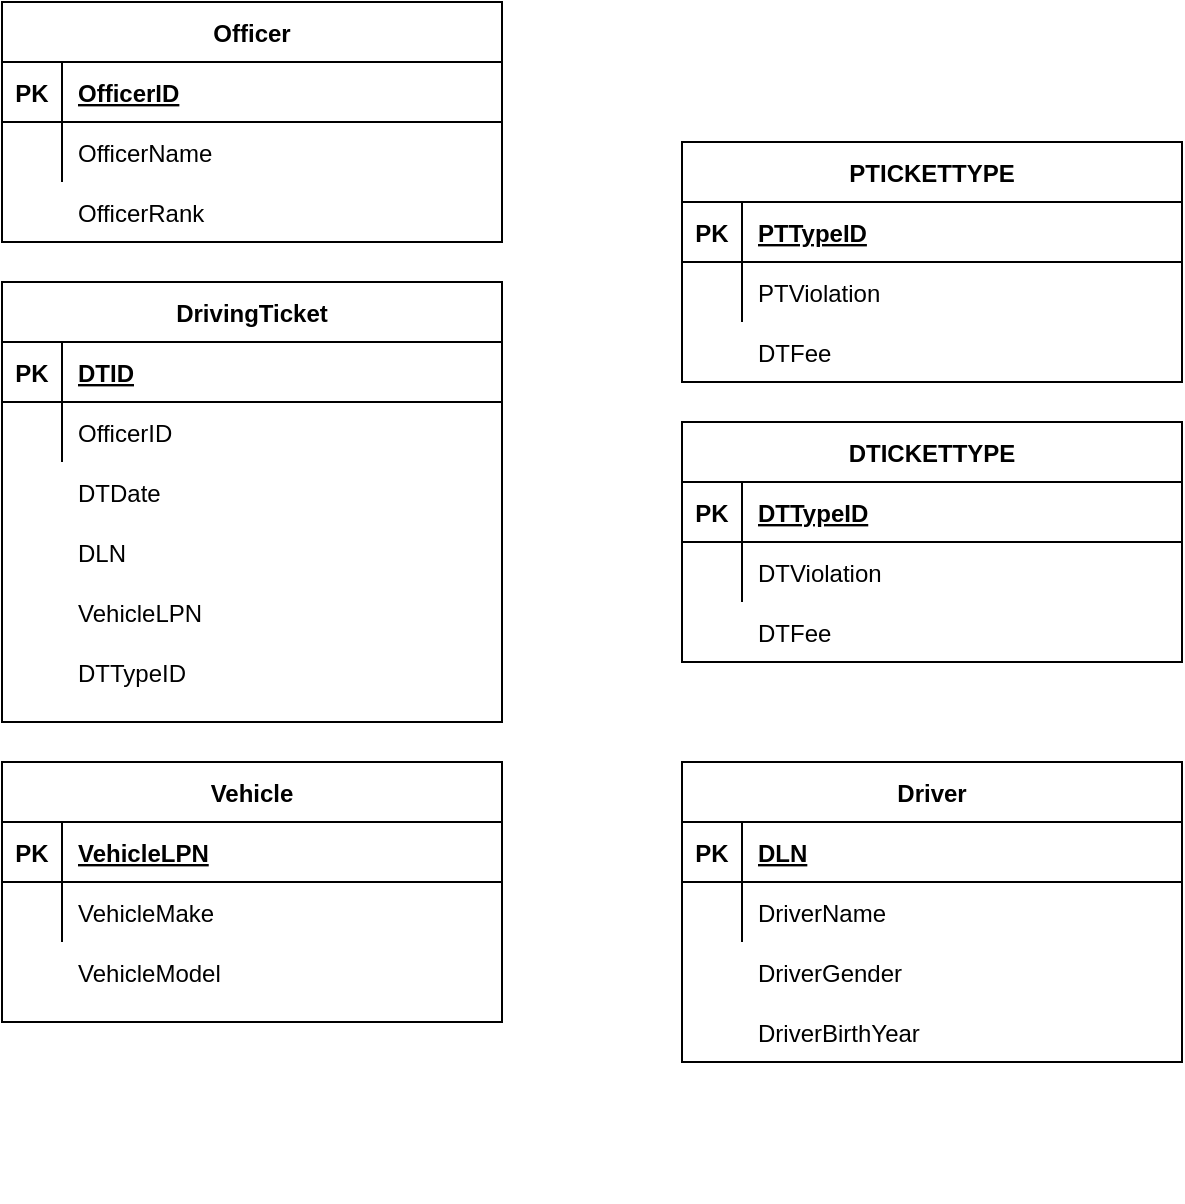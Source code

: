 <mxfile version="14.4.3" type="github">
  <diagram id="R2lEEEUBdFMjLlhIrx00" name="Page-1">
    <mxGraphModel dx="734" dy="633" grid="1" gridSize="10" guides="1" tooltips="1" connect="1" arrows="1" fold="1" page="1" pageScale="1" pageWidth="850" pageHeight="1100" math="0" shadow="0" extFonts="Permanent Marker^https://fonts.googleapis.com/css?family=Permanent+Marker">
      <root>
        <mxCell id="0" />
        <mxCell id="1" parent="0" />
        <mxCell id="C-vyLk0tnHw3VtMMgP7b-23" value="Officer" style="shape=table;startSize=30;container=1;collapsible=1;childLayout=tableLayout;fixedRows=1;rowLines=0;fontStyle=1;align=center;resizeLast=1;" parent="1" vertex="1">
          <mxGeometry x="120" y="120" width="250" height="120" as="geometry" />
        </mxCell>
        <mxCell id="C-vyLk0tnHw3VtMMgP7b-24" value="" style="shape=partialRectangle;collapsible=0;dropTarget=0;pointerEvents=0;fillColor=none;points=[[0,0.5],[1,0.5]];portConstraint=eastwest;top=0;left=0;right=0;bottom=1;" parent="C-vyLk0tnHw3VtMMgP7b-23" vertex="1">
          <mxGeometry y="30" width="250" height="30" as="geometry" />
        </mxCell>
        <mxCell id="C-vyLk0tnHw3VtMMgP7b-25" value="PK" style="shape=partialRectangle;overflow=hidden;connectable=0;fillColor=none;top=0;left=0;bottom=0;right=0;fontStyle=1;" parent="C-vyLk0tnHw3VtMMgP7b-24" vertex="1">
          <mxGeometry width="30" height="30" as="geometry" />
        </mxCell>
        <mxCell id="C-vyLk0tnHw3VtMMgP7b-26" value="OfficerID" style="shape=partialRectangle;overflow=hidden;connectable=0;fillColor=none;top=0;left=0;bottom=0;right=0;align=left;spacingLeft=6;fontStyle=5;" parent="C-vyLk0tnHw3VtMMgP7b-24" vertex="1">
          <mxGeometry x="30" width="220" height="30" as="geometry" />
        </mxCell>
        <mxCell id="C-vyLk0tnHw3VtMMgP7b-27" value="" style="shape=partialRectangle;collapsible=0;dropTarget=0;pointerEvents=0;fillColor=none;points=[[0,0.5],[1,0.5]];portConstraint=eastwest;top=0;left=0;right=0;bottom=0;" parent="C-vyLk0tnHw3VtMMgP7b-23" vertex="1">
          <mxGeometry y="60" width="250" height="30" as="geometry" />
        </mxCell>
        <mxCell id="C-vyLk0tnHw3VtMMgP7b-28" value="" style="shape=partialRectangle;overflow=hidden;connectable=0;fillColor=none;top=0;left=0;bottom=0;right=0;" parent="C-vyLk0tnHw3VtMMgP7b-27" vertex="1">
          <mxGeometry width="30" height="30" as="geometry" />
        </mxCell>
        <mxCell id="C-vyLk0tnHw3VtMMgP7b-29" value="OfficerName" style="shape=partialRectangle;overflow=hidden;connectable=0;fillColor=none;top=0;left=0;bottom=0;right=0;align=left;spacingLeft=6;" parent="C-vyLk0tnHw3VtMMgP7b-27" vertex="1">
          <mxGeometry x="30" width="220" height="30" as="geometry" />
        </mxCell>
        <mxCell id="yQ0ArUBr8yz2XgGoQdBu-1" value="OfficerRank" style="shape=partialRectangle;overflow=hidden;connectable=0;fillColor=none;top=0;left=0;bottom=0;right=0;align=left;spacingLeft=6;" vertex="1" parent="1">
          <mxGeometry x="150" y="210" width="220" height="30" as="geometry" />
        </mxCell>
        <mxCell id="yQ0ArUBr8yz2XgGoQdBu-13" value="" style="group" vertex="1" connectable="0" parent="1">
          <mxGeometry x="120" y="260" width="250" height="220" as="geometry" />
        </mxCell>
        <mxCell id="yQ0ArUBr8yz2XgGoQdBu-2" value="DrivingTicket" style="shape=table;startSize=30;container=1;collapsible=1;childLayout=tableLayout;fixedRows=1;rowLines=0;fontStyle=1;align=center;resizeLast=1;" vertex="1" parent="yQ0ArUBr8yz2XgGoQdBu-13">
          <mxGeometry width="250" height="220" as="geometry" />
        </mxCell>
        <mxCell id="yQ0ArUBr8yz2XgGoQdBu-3" value="" style="shape=partialRectangle;collapsible=0;dropTarget=0;pointerEvents=0;fillColor=none;points=[[0,0.5],[1,0.5]];portConstraint=eastwest;top=0;left=0;right=0;bottom=1;" vertex="1" parent="yQ0ArUBr8yz2XgGoQdBu-2">
          <mxGeometry y="30" width="250" height="30" as="geometry" />
        </mxCell>
        <mxCell id="yQ0ArUBr8yz2XgGoQdBu-4" value="PK" style="shape=partialRectangle;overflow=hidden;connectable=0;fillColor=none;top=0;left=0;bottom=0;right=0;fontStyle=1;" vertex="1" parent="yQ0ArUBr8yz2XgGoQdBu-3">
          <mxGeometry width="30" height="30" as="geometry" />
        </mxCell>
        <mxCell id="yQ0ArUBr8yz2XgGoQdBu-5" value="DTID" style="shape=partialRectangle;overflow=hidden;connectable=0;fillColor=none;top=0;left=0;bottom=0;right=0;align=left;spacingLeft=6;fontStyle=5;" vertex="1" parent="yQ0ArUBr8yz2XgGoQdBu-3">
          <mxGeometry x="30" width="220" height="30" as="geometry" />
        </mxCell>
        <mxCell id="yQ0ArUBr8yz2XgGoQdBu-6" value="" style="shape=partialRectangle;collapsible=0;dropTarget=0;pointerEvents=0;fillColor=none;points=[[0,0.5],[1,0.5]];portConstraint=eastwest;top=0;left=0;right=0;bottom=0;" vertex="1" parent="yQ0ArUBr8yz2XgGoQdBu-2">
          <mxGeometry y="60" width="250" height="30" as="geometry" />
        </mxCell>
        <mxCell id="yQ0ArUBr8yz2XgGoQdBu-7" value="" style="shape=partialRectangle;overflow=hidden;connectable=0;fillColor=none;top=0;left=0;bottom=0;right=0;" vertex="1" parent="yQ0ArUBr8yz2XgGoQdBu-6">
          <mxGeometry width="30" height="30" as="geometry" />
        </mxCell>
        <mxCell id="yQ0ArUBr8yz2XgGoQdBu-8" value="OfficerID" style="shape=partialRectangle;overflow=hidden;connectable=0;fillColor=none;top=0;left=0;bottom=0;right=0;align=left;spacingLeft=6;" vertex="1" parent="yQ0ArUBr8yz2XgGoQdBu-6">
          <mxGeometry x="30" width="220" height="30" as="geometry" />
        </mxCell>
        <mxCell id="yQ0ArUBr8yz2XgGoQdBu-9" value="DTDate" style="shape=partialRectangle;overflow=hidden;connectable=0;fillColor=none;top=0;left=0;bottom=0;right=0;align=left;spacingLeft=6;" vertex="1" parent="yQ0ArUBr8yz2XgGoQdBu-13">
          <mxGeometry x="30" y="90" width="220" height="30" as="geometry" />
        </mxCell>
        <mxCell id="yQ0ArUBr8yz2XgGoQdBu-10" value="DLN" style="shape=partialRectangle;overflow=hidden;connectable=0;fillColor=none;top=0;left=0;bottom=0;right=0;align=left;spacingLeft=6;" vertex="1" parent="yQ0ArUBr8yz2XgGoQdBu-13">
          <mxGeometry x="30" y="120" width="220" height="30" as="geometry" />
        </mxCell>
        <mxCell id="yQ0ArUBr8yz2XgGoQdBu-11" value="VehicleLPN" style="shape=partialRectangle;overflow=hidden;connectable=0;fillColor=none;top=0;left=0;bottom=0;right=0;align=left;spacingLeft=6;" vertex="1" parent="yQ0ArUBr8yz2XgGoQdBu-13">
          <mxGeometry x="30" y="150" width="220" height="30" as="geometry" />
        </mxCell>
        <mxCell id="yQ0ArUBr8yz2XgGoQdBu-12" value="DTTypeID" style="shape=partialRectangle;overflow=hidden;connectable=0;fillColor=none;top=0;left=0;bottom=0;right=0;align=left;spacingLeft=6;" vertex="1" parent="yQ0ArUBr8yz2XgGoQdBu-13">
          <mxGeometry x="30" y="180" width="220" height="30" as="geometry" />
        </mxCell>
        <mxCell id="yQ0ArUBr8yz2XgGoQdBu-14" value="" style="group" vertex="1" connectable="0" parent="1">
          <mxGeometry x="120" y="500" width="250" height="220" as="geometry" />
        </mxCell>
        <mxCell id="yQ0ArUBr8yz2XgGoQdBu-15" value="Vehicle" style="shape=table;startSize=30;container=1;collapsible=1;childLayout=tableLayout;fixedRows=1;rowLines=0;fontStyle=1;align=center;resizeLast=1;" vertex="1" parent="yQ0ArUBr8yz2XgGoQdBu-14">
          <mxGeometry width="250" height="130" as="geometry" />
        </mxCell>
        <mxCell id="yQ0ArUBr8yz2XgGoQdBu-16" value="" style="shape=partialRectangle;collapsible=0;dropTarget=0;pointerEvents=0;fillColor=none;points=[[0,0.5],[1,0.5]];portConstraint=eastwest;top=0;left=0;right=0;bottom=1;" vertex="1" parent="yQ0ArUBr8yz2XgGoQdBu-15">
          <mxGeometry y="30" width="250" height="30" as="geometry" />
        </mxCell>
        <mxCell id="yQ0ArUBr8yz2XgGoQdBu-17" value="PK" style="shape=partialRectangle;overflow=hidden;connectable=0;fillColor=none;top=0;left=0;bottom=0;right=0;fontStyle=1;" vertex="1" parent="yQ0ArUBr8yz2XgGoQdBu-16">
          <mxGeometry width="30" height="30" as="geometry" />
        </mxCell>
        <mxCell id="yQ0ArUBr8yz2XgGoQdBu-18" value="VehicleLPN" style="shape=partialRectangle;overflow=hidden;connectable=0;fillColor=none;top=0;left=0;bottom=0;right=0;align=left;spacingLeft=6;fontStyle=5;" vertex="1" parent="yQ0ArUBr8yz2XgGoQdBu-16">
          <mxGeometry x="30" width="220" height="30" as="geometry" />
        </mxCell>
        <mxCell id="yQ0ArUBr8yz2XgGoQdBu-19" value="" style="shape=partialRectangle;collapsible=0;dropTarget=0;pointerEvents=0;fillColor=none;points=[[0,0.5],[1,0.5]];portConstraint=eastwest;top=0;left=0;right=0;bottom=0;" vertex="1" parent="yQ0ArUBr8yz2XgGoQdBu-15">
          <mxGeometry y="60" width="250" height="30" as="geometry" />
        </mxCell>
        <mxCell id="yQ0ArUBr8yz2XgGoQdBu-20" value="" style="shape=partialRectangle;overflow=hidden;connectable=0;fillColor=none;top=0;left=0;bottom=0;right=0;" vertex="1" parent="yQ0ArUBr8yz2XgGoQdBu-19">
          <mxGeometry width="30" height="30" as="geometry" />
        </mxCell>
        <mxCell id="yQ0ArUBr8yz2XgGoQdBu-21" value="VehicleMake" style="shape=partialRectangle;overflow=hidden;connectable=0;fillColor=none;top=0;left=0;bottom=0;right=0;align=left;spacingLeft=6;" vertex="1" parent="yQ0ArUBr8yz2XgGoQdBu-19">
          <mxGeometry x="30" width="220" height="30" as="geometry" />
        </mxCell>
        <mxCell id="yQ0ArUBr8yz2XgGoQdBu-22" value="VehicleModel" style="shape=partialRectangle;overflow=hidden;connectable=0;fillColor=none;top=0;left=0;bottom=0;right=0;align=left;spacingLeft=6;" vertex="1" parent="yQ0ArUBr8yz2XgGoQdBu-14">
          <mxGeometry x="30" y="90" width="220" height="30" as="geometry" />
        </mxCell>
        <mxCell id="yQ0ArUBr8yz2XgGoQdBu-26" value="Driver" style="shape=table;startSize=30;container=1;collapsible=1;childLayout=tableLayout;fixedRows=1;rowLines=0;fontStyle=1;align=center;resizeLast=1;" vertex="1" parent="1">
          <mxGeometry x="460" y="500" width="250" height="150" as="geometry" />
        </mxCell>
        <mxCell id="yQ0ArUBr8yz2XgGoQdBu-27" value="" style="shape=partialRectangle;collapsible=0;dropTarget=0;pointerEvents=0;fillColor=none;points=[[0,0.5],[1,0.5]];portConstraint=eastwest;top=0;left=0;right=0;bottom=1;" vertex="1" parent="yQ0ArUBr8yz2XgGoQdBu-26">
          <mxGeometry y="30" width="250" height="30" as="geometry" />
        </mxCell>
        <mxCell id="yQ0ArUBr8yz2XgGoQdBu-28" value="PK" style="shape=partialRectangle;overflow=hidden;connectable=0;fillColor=none;top=0;left=0;bottom=0;right=0;fontStyle=1;" vertex="1" parent="yQ0ArUBr8yz2XgGoQdBu-27">
          <mxGeometry width="30" height="30" as="geometry" />
        </mxCell>
        <mxCell id="yQ0ArUBr8yz2XgGoQdBu-29" value="DLN" style="shape=partialRectangle;overflow=hidden;connectable=0;fillColor=none;top=0;left=0;bottom=0;right=0;align=left;spacingLeft=6;fontStyle=5;" vertex="1" parent="yQ0ArUBr8yz2XgGoQdBu-27">
          <mxGeometry x="30" width="220" height="30" as="geometry" />
        </mxCell>
        <mxCell id="yQ0ArUBr8yz2XgGoQdBu-30" value="" style="shape=partialRectangle;collapsible=0;dropTarget=0;pointerEvents=0;fillColor=none;points=[[0,0.5],[1,0.5]];portConstraint=eastwest;top=0;left=0;right=0;bottom=0;" vertex="1" parent="yQ0ArUBr8yz2XgGoQdBu-26">
          <mxGeometry y="60" width="250" height="30" as="geometry" />
        </mxCell>
        <mxCell id="yQ0ArUBr8yz2XgGoQdBu-31" value="" style="shape=partialRectangle;overflow=hidden;connectable=0;fillColor=none;top=0;left=0;bottom=0;right=0;" vertex="1" parent="yQ0ArUBr8yz2XgGoQdBu-30">
          <mxGeometry width="30" height="30" as="geometry" />
        </mxCell>
        <mxCell id="yQ0ArUBr8yz2XgGoQdBu-32" value="DriverName" style="shape=partialRectangle;overflow=hidden;connectable=0;fillColor=none;top=0;left=0;bottom=0;right=0;align=left;spacingLeft=6;" vertex="1" parent="yQ0ArUBr8yz2XgGoQdBu-30">
          <mxGeometry x="30" width="220" height="30" as="geometry" />
        </mxCell>
        <mxCell id="yQ0ArUBr8yz2XgGoQdBu-34" value="DriverGender" style="shape=partialRectangle;overflow=hidden;connectable=0;fillColor=none;top=0;left=0;bottom=0;right=0;align=left;spacingLeft=6;" vertex="1" parent="1">
          <mxGeometry x="490" y="590" width="220" height="30" as="geometry" />
        </mxCell>
        <mxCell id="yQ0ArUBr8yz2XgGoQdBu-35" value="DriverBirthYear" style="shape=partialRectangle;overflow=hidden;connectable=0;fillColor=none;top=0;left=0;bottom=0;right=0;align=left;spacingLeft=6;" vertex="1" parent="1">
          <mxGeometry x="490" y="620" width="220" height="30" as="geometry" />
        </mxCell>
        <mxCell id="yQ0ArUBr8yz2XgGoQdBu-36" value="DTICKETTYPE" style="shape=table;startSize=30;container=1;collapsible=1;childLayout=tableLayout;fixedRows=1;rowLines=0;fontStyle=1;align=center;resizeLast=1;" vertex="1" parent="1">
          <mxGeometry x="460" y="330" width="250" height="120" as="geometry" />
        </mxCell>
        <mxCell id="yQ0ArUBr8yz2XgGoQdBu-37" value="" style="shape=partialRectangle;collapsible=0;dropTarget=0;pointerEvents=0;fillColor=none;points=[[0,0.5],[1,0.5]];portConstraint=eastwest;top=0;left=0;right=0;bottom=1;" vertex="1" parent="yQ0ArUBr8yz2XgGoQdBu-36">
          <mxGeometry y="30" width="250" height="30" as="geometry" />
        </mxCell>
        <mxCell id="yQ0ArUBr8yz2XgGoQdBu-38" value="PK" style="shape=partialRectangle;overflow=hidden;connectable=0;fillColor=none;top=0;left=0;bottom=0;right=0;fontStyle=1;" vertex="1" parent="yQ0ArUBr8yz2XgGoQdBu-37">
          <mxGeometry width="30" height="30" as="geometry" />
        </mxCell>
        <mxCell id="yQ0ArUBr8yz2XgGoQdBu-39" value="DTTypeID" style="shape=partialRectangle;overflow=hidden;connectable=0;fillColor=none;top=0;left=0;bottom=0;right=0;align=left;spacingLeft=6;fontStyle=5;" vertex="1" parent="yQ0ArUBr8yz2XgGoQdBu-37">
          <mxGeometry x="30" width="220" height="30" as="geometry" />
        </mxCell>
        <mxCell id="yQ0ArUBr8yz2XgGoQdBu-40" value="" style="shape=partialRectangle;collapsible=0;dropTarget=0;pointerEvents=0;fillColor=none;points=[[0,0.5],[1,0.5]];portConstraint=eastwest;top=0;left=0;right=0;bottom=0;" vertex="1" parent="yQ0ArUBr8yz2XgGoQdBu-36">
          <mxGeometry y="60" width="250" height="30" as="geometry" />
        </mxCell>
        <mxCell id="yQ0ArUBr8yz2XgGoQdBu-41" value="" style="shape=partialRectangle;overflow=hidden;connectable=0;fillColor=none;top=0;left=0;bottom=0;right=0;" vertex="1" parent="yQ0ArUBr8yz2XgGoQdBu-40">
          <mxGeometry width="30" height="30" as="geometry" />
        </mxCell>
        <mxCell id="yQ0ArUBr8yz2XgGoQdBu-42" value="DTViolation" style="shape=partialRectangle;overflow=hidden;connectable=0;fillColor=none;top=0;left=0;bottom=0;right=0;align=left;spacingLeft=6;" vertex="1" parent="yQ0ArUBr8yz2XgGoQdBu-40">
          <mxGeometry x="30" width="220" height="30" as="geometry" />
        </mxCell>
        <mxCell id="yQ0ArUBr8yz2XgGoQdBu-43" value="DTFee" style="shape=partialRectangle;overflow=hidden;connectable=0;fillColor=none;top=0;left=0;bottom=0;right=0;align=left;spacingLeft=6;" vertex="1" parent="1">
          <mxGeometry x="490" y="420" width="220" height="30" as="geometry" />
        </mxCell>
        <mxCell id="yQ0ArUBr8yz2XgGoQdBu-45" value="PTICKETTYPE" style="shape=table;startSize=30;container=1;collapsible=1;childLayout=tableLayout;fixedRows=1;rowLines=0;fontStyle=1;align=center;resizeLast=1;" vertex="1" parent="1">
          <mxGeometry x="460" y="190" width="250" height="120" as="geometry" />
        </mxCell>
        <mxCell id="yQ0ArUBr8yz2XgGoQdBu-46" value="" style="shape=partialRectangle;collapsible=0;dropTarget=0;pointerEvents=0;fillColor=none;points=[[0,0.5],[1,0.5]];portConstraint=eastwest;top=0;left=0;right=0;bottom=1;" vertex="1" parent="yQ0ArUBr8yz2XgGoQdBu-45">
          <mxGeometry y="30" width="250" height="30" as="geometry" />
        </mxCell>
        <mxCell id="yQ0ArUBr8yz2XgGoQdBu-47" value="PK" style="shape=partialRectangle;overflow=hidden;connectable=0;fillColor=none;top=0;left=0;bottom=0;right=0;fontStyle=1;" vertex="1" parent="yQ0ArUBr8yz2XgGoQdBu-46">
          <mxGeometry width="30" height="30" as="geometry" />
        </mxCell>
        <mxCell id="yQ0ArUBr8yz2XgGoQdBu-48" value="PTTypeID" style="shape=partialRectangle;overflow=hidden;connectable=0;fillColor=none;top=0;left=0;bottom=0;right=0;align=left;spacingLeft=6;fontStyle=5;" vertex="1" parent="yQ0ArUBr8yz2XgGoQdBu-46">
          <mxGeometry x="30" width="220" height="30" as="geometry" />
        </mxCell>
        <mxCell id="yQ0ArUBr8yz2XgGoQdBu-49" value="" style="shape=partialRectangle;collapsible=0;dropTarget=0;pointerEvents=0;fillColor=none;points=[[0,0.5],[1,0.5]];portConstraint=eastwest;top=0;left=0;right=0;bottom=0;" vertex="1" parent="yQ0ArUBr8yz2XgGoQdBu-45">
          <mxGeometry y="60" width="250" height="30" as="geometry" />
        </mxCell>
        <mxCell id="yQ0ArUBr8yz2XgGoQdBu-50" value="" style="shape=partialRectangle;overflow=hidden;connectable=0;fillColor=none;top=0;left=0;bottom=0;right=0;" vertex="1" parent="yQ0ArUBr8yz2XgGoQdBu-49">
          <mxGeometry width="30" height="30" as="geometry" />
        </mxCell>
        <mxCell id="yQ0ArUBr8yz2XgGoQdBu-51" value="PTViolation" style="shape=partialRectangle;overflow=hidden;connectable=0;fillColor=none;top=0;left=0;bottom=0;right=0;align=left;spacingLeft=6;" vertex="1" parent="yQ0ArUBr8yz2XgGoQdBu-49">
          <mxGeometry x="30" width="220" height="30" as="geometry" />
        </mxCell>
        <mxCell id="yQ0ArUBr8yz2XgGoQdBu-52" value="DTFee" style="shape=partialRectangle;overflow=hidden;connectable=0;fillColor=none;top=0;left=0;bottom=0;right=0;align=left;spacingLeft=6;" vertex="1" parent="1">
          <mxGeometry x="490" y="280" width="220" height="30" as="geometry" />
        </mxCell>
      </root>
    </mxGraphModel>
  </diagram>
</mxfile>
